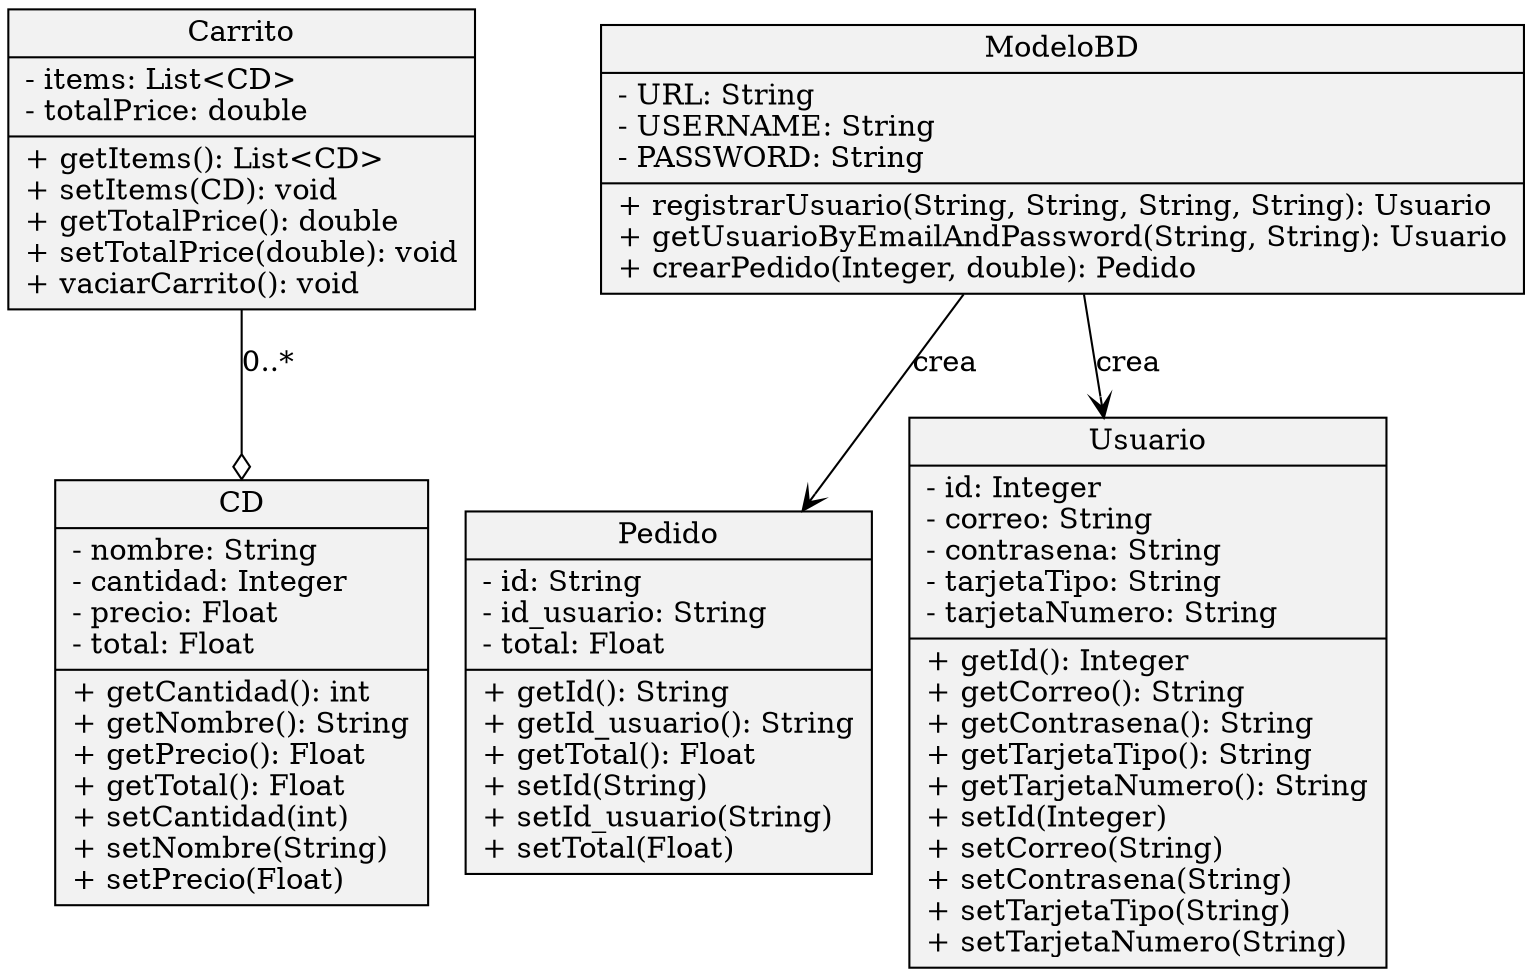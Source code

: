 digraph MiniTienda3 {
    rankdir=TB;  // Cambio de dirección para una mejor visualización

    node [shape=record, style=filled, fillcolor=gray95];

    Carrito [label="{Carrito | - items: List\<CD\>\l- totalPrice: double\l| + getItems(): List\<CD\>\l+ setItems(CD): void\l+ getTotalPrice(): double\l+ setTotalPrice(double): void\l+ vaciarCarrito(): void\l}"];

    CD [label="{CD | - nombre: String\l- cantidad: Integer\l- precio: Float\l- total: Float\l| + getCantidad(): int\l+ getNombre(): String\l+ getPrecio(): Float\l+ getTotal(): Float\l+ setCantidad(int)\l+ setNombre(String)\l+ setPrecio(Float)\l}"];

    ModeloBD [label="{ModeloBD | - URL: String\l- USERNAME: String\l- PASSWORD: String\l| + registrarUsuario(String, String, String, String): Usuario\l+ getUsuarioByEmailAndPassword(String, String): Usuario\l+ crearPedido(Integer, double): Pedido\l}"];

    Pedido [label="{Pedido | - id: String\l- id_usuario: String\l- total: Float\l| + getId(): String\l+ getId_usuario(): String\l+ getTotal(): Float\l+ setId(String)\l+ setId_usuario(String)\l+ setTotal(Float)\l}"];

    Usuario [label="{Usuario | - id: Integer\l- correo: String\l- contrasena: String\l- tarjetaTipo: String\l- tarjetaNumero: String\l| + getId(): Integer\l+ getCorreo(): String\l+ getContrasena(): String\l+ getTarjetaTipo(): String\l+ getTarjetaNumero(): String\l+ setId(Integer)\l+ setCorreo(String)\l+ setContrasena(String)\l+ setTarjetaTipo(String)\l+ setTarjetaNumero(String)\l}"];

    Carrito -> CD [label="0..*", arrowhead="odiamond"];
    ModeloBD -> Usuario [label="crea", arrowhead="vee"];
    ModeloBD -> Pedido [label="crea", arrowhead="vee"];
}